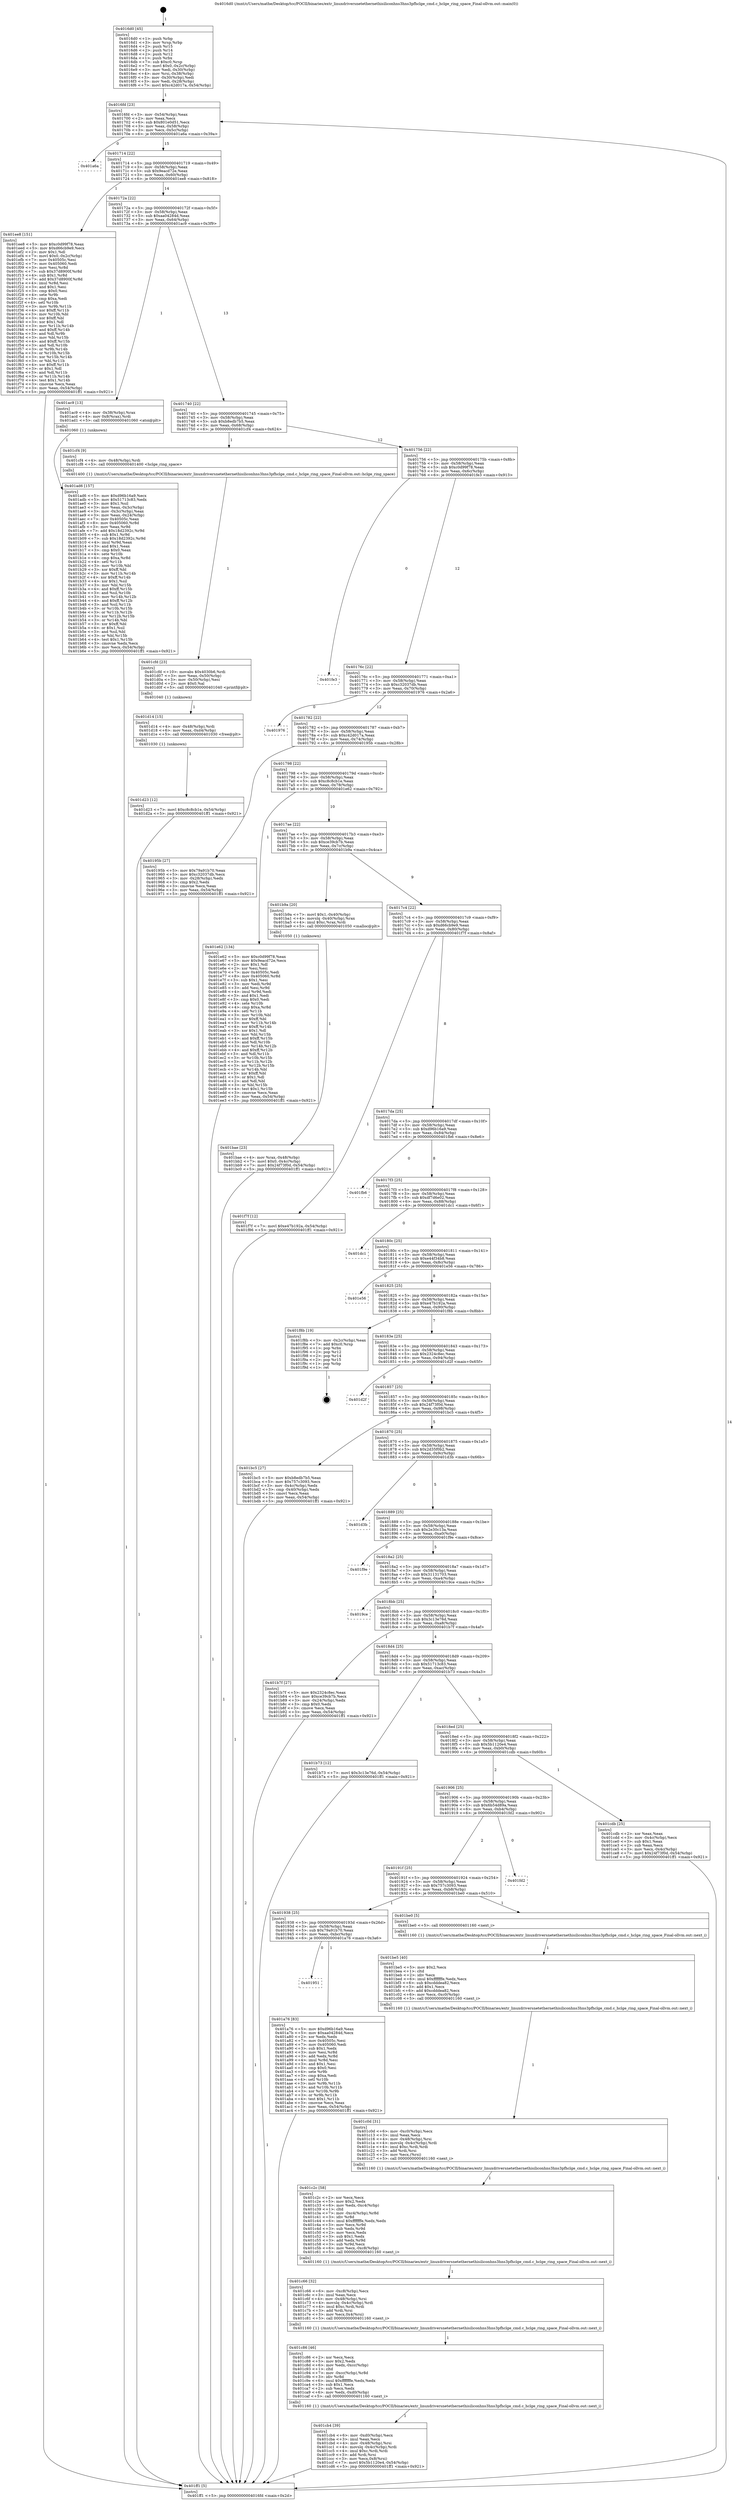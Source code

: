 digraph "0x4016d0" {
  label = "0x4016d0 (/mnt/c/Users/mathe/Desktop/tcc/POCII/binaries/extr_linuxdriversnetethernethisiliconhns3hns3pfhclge_cmd.c_hclge_ring_space_Final-ollvm.out::main(0))"
  labelloc = "t"
  node[shape=record]

  Entry [label="",width=0.3,height=0.3,shape=circle,fillcolor=black,style=filled]
  "0x4016fd" [label="{
     0x4016fd [23]\l
     | [instrs]\l
     &nbsp;&nbsp;0x4016fd \<+3\>: mov -0x54(%rbp),%eax\l
     &nbsp;&nbsp;0x401700 \<+2\>: mov %eax,%ecx\l
     &nbsp;&nbsp;0x401702 \<+6\>: sub $0x801e0d51,%ecx\l
     &nbsp;&nbsp;0x401708 \<+3\>: mov %eax,-0x58(%rbp)\l
     &nbsp;&nbsp;0x40170b \<+3\>: mov %ecx,-0x5c(%rbp)\l
     &nbsp;&nbsp;0x40170e \<+6\>: je 0000000000401a6a \<main+0x39a\>\l
  }"]
  "0x401a6a" [label="{
     0x401a6a\l
  }", style=dashed]
  "0x401714" [label="{
     0x401714 [22]\l
     | [instrs]\l
     &nbsp;&nbsp;0x401714 \<+5\>: jmp 0000000000401719 \<main+0x49\>\l
     &nbsp;&nbsp;0x401719 \<+3\>: mov -0x58(%rbp),%eax\l
     &nbsp;&nbsp;0x40171c \<+5\>: sub $0x9eacd72e,%eax\l
     &nbsp;&nbsp;0x401721 \<+3\>: mov %eax,-0x60(%rbp)\l
     &nbsp;&nbsp;0x401724 \<+6\>: je 0000000000401ee8 \<main+0x818\>\l
  }"]
  Exit [label="",width=0.3,height=0.3,shape=circle,fillcolor=black,style=filled,peripheries=2]
  "0x401ee8" [label="{
     0x401ee8 [151]\l
     | [instrs]\l
     &nbsp;&nbsp;0x401ee8 \<+5\>: mov $0xc0d99f78,%eax\l
     &nbsp;&nbsp;0x401eed \<+5\>: mov $0xd66cb9e9,%ecx\l
     &nbsp;&nbsp;0x401ef2 \<+2\>: mov $0x1,%dl\l
     &nbsp;&nbsp;0x401ef4 \<+7\>: movl $0x0,-0x2c(%rbp)\l
     &nbsp;&nbsp;0x401efb \<+7\>: mov 0x40505c,%esi\l
     &nbsp;&nbsp;0x401f02 \<+7\>: mov 0x405060,%edi\l
     &nbsp;&nbsp;0x401f09 \<+3\>: mov %esi,%r8d\l
     &nbsp;&nbsp;0x401f0c \<+7\>: sub $0x37d8900f,%r8d\l
     &nbsp;&nbsp;0x401f13 \<+4\>: sub $0x1,%r8d\l
     &nbsp;&nbsp;0x401f17 \<+7\>: add $0x37d8900f,%r8d\l
     &nbsp;&nbsp;0x401f1e \<+4\>: imul %r8d,%esi\l
     &nbsp;&nbsp;0x401f22 \<+3\>: and $0x1,%esi\l
     &nbsp;&nbsp;0x401f25 \<+3\>: cmp $0x0,%esi\l
     &nbsp;&nbsp;0x401f28 \<+4\>: sete %r9b\l
     &nbsp;&nbsp;0x401f2c \<+3\>: cmp $0xa,%edi\l
     &nbsp;&nbsp;0x401f2f \<+4\>: setl %r10b\l
     &nbsp;&nbsp;0x401f33 \<+3\>: mov %r9b,%r11b\l
     &nbsp;&nbsp;0x401f36 \<+4\>: xor $0xff,%r11b\l
     &nbsp;&nbsp;0x401f3a \<+3\>: mov %r10b,%bl\l
     &nbsp;&nbsp;0x401f3d \<+3\>: xor $0xff,%bl\l
     &nbsp;&nbsp;0x401f40 \<+3\>: xor $0x1,%dl\l
     &nbsp;&nbsp;0x401f43 \<+3\>: mov %r11b,%r14b\l
     &nbsp;&nbsp;0x401f46 \<+4\>: and $0xff,%r14b\l
     &nbsp;&nbsp;0x401f4a \<+3\>: and %dl,%r9b\l
     &nbsp;&nbsp;0x401f4d \<+3\>: mov %bl,%r15b\l
     &nbsp;&nbsp;0x401f50 \<+4\>: and $0xff,%r15b\l
     &nbsp;&nbsp;0x401f54 \<+3\>: and %dl,%r10b\l
     &nbsp;&nbsp;0x401f57 \<+3\>: or %r9b,%r14b\l
     &nbsp;&nbsp;0x401f5a \<+3\>: or %r10b,%r15b\l
     &nbsp;&nbsp;0x401f5d \<+3\>: xor %r15b,%r14b\l
     &nbsp;&nbsp;0x401f60 \<+3\>: or %bl,%r11b\l
     &nbsp;&nbsp;0x401f63 \<+4\>: xor $0xff,%r11b\l
     &nbsp;&nbsp;0x401f67 \<+3\>: or $0x1,%dl\l
     &nbsp;&nbsp;0x401f6a \<+3\>: and %dl,%r11b\l
     &nbsp;&nbsp;0x401f6d \<+3\>: or %r11b,%r14b\l
     &nbsp;&nbsp;0x401f70 \<+4\>: test $0x1,%r14b\l
     &nbsp;&nbsp;0x401f74 \<+3\>: cmovne %ecx,%eax\l
     &nbsp;&nbsp;0x401f77 \<+3\>: mov %eax,-0x54(%rbp)\l
     &nbsp;&nbsp;0x401f7a \<+5\>: jmp 0000000000401ff1 \<main+0x921\>\l
  }"]
  "0x40172a" [label="{
     0x40172a [22]\l
     | [instrs]\l
     &nbsp;&nbsp;0x40172a \<+5\>: jmp 000000000040172f \<main+0x5f\>\l
     &nbsp;&nbsp;0x40172f \<+3\>: mov -0x58(%rbp),%eax\l
     &nbsp;&nbsp;0x401732 \<+5\>: sub $0xaa04284d,%eax\l
     &nbsp;&nbsp;0x401737 \<+3\>: mov %eax,-0x64(%rbp)\l
     &nbsp;&nbsp;0x40173a \<+6\>: je 0000000000401ac9 \<main+0x3f9\>\l
  }"]
  "0x401d23" [label="{
     0x401d23 [12]\l
     | [instrs]\l
     &nbsp;&nbsp;0x401d23 \<+7\>: movl $0xc8c8cb1e,-0x54(%rbp)\l
     &nbsp;&nbsp;0x401d2a \<+5\>: jmp 0000000000401ff1 \<main+0x921\>\l
  }"]
  "0x401ac9" [label="{
     0x401ac9 [13]\l
     | [instrs]\l
     &nbsp;&nbsp;0x401ac9 \<+4\>: mov -0x38(%rbp),%rax\l
     &nbsp;&nbsp;0x401acd \<+4\>: mov 0x8(%rax),%rdi\l
     &nbsp;&nbsp;0x401ad1 \<+5\>: call 0000000000401060 \<atoi@plt\>\l
     | [calls]\l
     &nbsp;&nbsp;0x401060 \{1\} (unknown)\l
  }"]
  "0x401740" [label="{
     0x401740 [22]\l
     | [instrs]\l
     &nbsp;&nbsp;0x401740 \<+5\>: jmp 0000000000401745 \<main+0x75\>\l
     &nbsp;&nbsp;0x401745 \<+3\>: mov -0x58(%rbp),%eax\l
     &nbsp;&nbsp;0x401748 \<+5\>: sub $0xb8edb7b5,%eax\l
     &nbsp;&nbsp;0x40174d \<+3\>: mov %eax,-0x68(%rbp)\l
     &nbsp;&nbsp;0x401750 \<+6\>: je 0000000000401cf4 \<main+0x624\>\l
  }"]
  "0x401d14" [label="{
     0x401d14 [15]\l
     | [instrs]\l
     &nbsp;&nbsp;0x401d14 \<+4\>: mov -0x48(%rbp),%rdi\l
     &nbsp;&nbsp;0x401d18 \<+6\>: mov %eax,-0xd4(%rbp)\l
     &nbsp;&nbsp;0x401d1e \<+5\>: call 0000000000401030 \<free@plt\>\l
     | [calls]\l
     &nbsp;&nbsp;0x401030 \{1\} (unknown)\l
  }"]
  "0x401cf4" [label="{
     0x401cf4 [9]\l
     | [instrs]\l
     &nbsp;&nbsp;0x401cf4 \<+4\>: mov -0x48(%rbp),%rdi\l
     &nbsp;&nbsp;0x401cf8 \<+5\>: call 0000000000401400 \<hclge_ring_space\>\l
     | [calls]\l
     &nbsp;&nbsp;0x401400 \{1\} (/mnt/c/Users/mathe/Desktop/tcc/POCII/binaries/extr_linuxdriversnetethernethisiliconhns3hns3pfhclge_cmd.c_hclge_ring_space_Final-ollvm.out::hclge_ring_space)\l
  }"]
  "0x401756" [label="{
     0x401756 [22]\l
     | [instrs]\l
     &nbsp;&nbsp;0x401756 \<+5\>: jmp 000000000040175b \<main+0x8b\>\l
     &nbsp;&nbsp;0x40175b \<+3\>: mov -0x58(%rbp),%eax\l
     &nbsp;&nbsp;0x40175e \<+5\>: sub $0xc0d99f78,%eax\l
     &nbsp;&nbsp;0x401763 \<+3\>: mov %eax,-0x6c(%rbp)\l
     &nbsp;&nbsp;0x401766 \<+6\>: je 0000000000401fe3 \<main+0x913\>\l
  }"]
  "0x401cfd" [label="{
     0x401cfd [23]\l
     | [instrs]\l
     &nbsp;&nbsp;0x401cfd \<+10\>: movabs $0x4030b6,%rdi\l
     &nbsp;&nbsp;0x401d07 \<+3\>: mov %eax,-0x50(%rbp)\l
     &nbsp;&nbsp;0x401d0a \<+3\>: mov -0x50(%rbp),%esi\l
     &nbsp;&nbsp;0x401d0d \<+2\>: mov $0x0,%al\l
     &nbsp;&nbsp;0x401d0f \<+5\>: call 0000000000401040 \<printf@plt\>\l
     | [calls]\l
     &nbsp;&nbsp;0x401040 \{1\} (unknown)\l
  }"]
  "0x401fe3" [label="{
     0x401fe3\l
  }", style=dashed]
  "0x40176c" [label="{
     0x40176c [22]\l
     | [instrs]\l
     &nbsp;&nbsp;0x40176c \<+5\>: jmp 0000000000401771 \<main+0xa1\>\l
     &nbsp;&nbsp;0x401771 \<+3\>: mov -0x58(%rbp),%eax\l
     &nbsp;&nbsp;0x401774 \<+5\>: sub $0xc32037db,%eax\l
     &nbsp;&nbsp;0x401779 \<+3\>: mov %eax,-0x70(%rbp)\l
     &nbsp;&nbsp;0x40177c \<+6\>: je 0000000000401976 \<main+0x2a6\>\l
  }"]
  "0x401cb4" [label="{
     0x401cb4 [39]\l
     | [instrs]\l
     &nbsp;&nbsp;0x401cb4 \<+6\>: mov -0xd0(%rbp),%ecx\l
     &nbsp;&nbsp;0x401cba \<+3\>: imul %eax,%ecx\l
     &nbsp;&nbsp;0x401cbd \<+4\>: mov -0x48(%rbp),%rsi\l
     &nbsp;&nbsp;0x401cc1 \<+4\>: movslq -0x4c(%rbp),%rdi\l
     &nbsp;&nbsp;0x401cc5 \<+4\>: imul $0xc,%rdi,%rdi\l
     &nbsp;&nbsp;0x401cc9 \<+3\>: add %rdi,%rsi\l
     &nbsp;&nbsp;0x401ccc \<+3\>: mov %ecx,0x8(%rsi)\l
     &nbsp;&nbsp;0x401ccf \<+7\>: movl $0x5b1120e4,-0x54(%rbp)\l
     &nbsp;&nbsp;0x401cd6 \<+5\>: jmp 0000000000401ff1 \<main+0x921\>\l
  }"]
  "0x401976" [label="{
     0x401976\l
  }", style=dashed]
  "0x401782" [label="{
     0x401782 [22]\l
     | [instrs]\l
     &nbsp;&nbsp;0x401782 \<+5\>: jmp 0000000000401787 \<main+0xb7\>\l
     &nbsp;&nbsp;0x401787 \<+3\>: mov -0x58(%rbp),%eax\l
     &nbsp;&nbsp;0x40178a \<+5\>: sub $0xc42d017a,%eax\l
     &nbsp;&nbsp;0x40178f \<+3\>: mov %eax,-0x74(%rbp)\l
     &nbsp;&nbsp;0x401792 \<+6\>: je 000000000040195b \<main+0x28b\>\l
  }"]
  "0x401c86" [label="{
     0x401c86 [46]\l
     | [instrs]\l
     &nbsp;&nbsp;0x401c86 \<+2\>: xor %ecx,%ecx\l
     &nbsp;&nbsp;0x401c88 \<+5\>: mov $0x2,%edx\l
     &nbsp;&nbsp;0x401c8d \<+6\>: mov %edx,-0xcc(%rbp)\l
     &nbsp;&nbsp;0x401c93 \<+1\>: cltd\l
     &nbsp;&nbsp;0x401c94 \<+7\>: mov -0xcc(%rbp),%r8d\l
     &nbsp;&nbsp;0x401c9b \<+3\>: idiv %r8d\l
     &nbsp;&nbsp;0x401c9e \<+6\>: imul $0xfffffffe,%edx,%edx\l
     &nbsp;&nbsp;0x401ca4 \<+3\>: sub $0x1,%ecx\l
     &nbsp;&nbsp;0x401ca7 \<+2\>: sub %ecx,%edx\l
     &nbsp;&nbsp;0x401ca9 \<+6\>: mov %edx,-0xd0(%rbp)\l
     &nbsp;&nbsp;0x401caf \<+5\>: call 0000000000401160 \<next_i\>\l
     | [calls]\l
     &nbsp;&nbsp;0x401160 \{1\} (/mnt/c/Users/mathe/Desktop/tcc/POCII/binaries/extr_linuxdriversnetethernethisiliconhns3hns3pfhclge_cmd.c_hclge_ring_space_Final-ollvm.out::next_i)\l
  }"]
  "0x40195b" [label="{
     0x40195b [27]\l
     | [instrs]\l
     &nbsp;&nbsp;0x40195b \<+5\>: mov $0x79a91b70,%eax\l
     &nbsp;&nbsp;0x401960 \<+5\>: mov $0xc32037db,%ecx\l
     &nbsp;&nbsp;0x401965 \<+3\>: mov -0x28(%rbp),%edx\l
     &nbsp;&nbsp;0x401968 \<+3\>: cmp $0x2,%edx\l
     &nbsp;&nbsp;0x40196b \<+3\>: cmovne %ecx,%eax\l
     &nbsp;&nbsp;0x40196e \<+3\>: mov %eax,-0x54(%rbp)\l
     &nbsp;&nbsp;0x401971 \<+5\>: jmp 0000000000401ff1 \<main+0x921\>\l
  }"]
  "0x401798" [label="{
     0x401798 [22]\l
     | [instrs]\l
     &nbsp;&nbsp;0x401798 \<+5\>: jmp 000000000040179d \<main+0xcd\>\l
     &nbsp;&nbsp;0x40179d \<+3\>: mov -0x58(%rbp),%eax\l
     &nbsp;&nbsp;0x4017a0 \<+5\>: sub $0xc8c8cb1e,%eax\l
     &nbsp;&nbsp;0x4017a5 \<+3\>: mov %eax,-0x78(%rbp)\l
     &nbsp;&nbsp;0x4017a8 \<+6\>: je 0000000000401e62 \<main+0x792\>\l
  }"]
  "0x401ff1" [label="{
     0x401ff1 [5]\l
     | [instrs]\l
     &nbsp;&nbsp;0x401ff1 \<+5\>: jmp 00000000004016fd \<main+0x2d\>\l
  }"]
  "0x4016d0" [label="{
     0x4016d0 [45]\l
     | [instrs]\l
     &nbsp;&nbsp;0x4016d0 \<+1\>: push %rbp\l
     &nbsp;&nbsp;0x4016d1 \<+3\>: mov %rsp,%rbp\l
     &nbsp;&nbsp;0x4016d4 \<+2\>: push %r15\l
     &nbsp;&nbsp;0x4016d6 \<+2\>: push %r14\l
     &nbsp;&nbsp;0x4016d8 \<+2\>: push %r12\l
     &nbsp;&nbsp;0x4016da \<+1\>: push %rbx\l
     &nbsp;&nbsp;0x4016db \<+7\>: sub $0xc0,%rsp\l
     &nbsp;&nbsp;0x4016e2 \<+7\>: movl $0x0,-0x2c(%rbp)\l
     &nbsp;&nbsp;0x4016e9 \<+3\>: mov %edi,-0x30(%rbp)\l
     &nbsp;&nbsp;0x4016ec \<+4\>: mov %rsi,-0x38(%rbp)\l
     &nbsp;&nbsp;0x4016f0 \<+3\>: mov -0x30(%rbp),%edi\l
     &nbsp;&nbsp;0x4016f3 \<+3\>: mov %edi,-0x28(%rbp)\l
     &nbsp;&nbsp;0x4016f6 \<+7\>: movl $0xc42d017a,-0x54(%rbp)\l
  }"]
  "0x401c66" [label="{
     0x401c66 [32]\l
     | [instrs]\l
     &nbsp;&nbsp;0x401c66 \<+6\>: mov -0xc8(%rbp),%ecx\l
     &nbsp;&nbsp;0x401c6c \<+3\>: imul %eax,%ecx\l
     &nbsp;&nbsp;0x401c6f \<+4\>: mov -0x48(%rbp),%rsi\l
     &nbsp;&nbsp;0x401c73 \<+4\>: movslq -0x4c(%rbp),%rdi\l
     &nbsp;&nbsp;0x401c77 \<+4\>: imul $0xc,%rdi,%rdi\l
     &nbsp;&nbsp;0x401c7b \<+3\>: add %rdi,%rsi\l
     &nbsp;&nbsp;0x401c7e \<+3\>: mov %ecx,0x4(%rsi)\l
     &nbsp;&nbsp;0x401c81 \<+5\>: call 0000000000401160 \<next_i\>\l
     | [calls]\l
     &nbsp;&nbsp;0x401160 \{1\} (/mnt/c/Users/mathe/Desktop/tcc/POCII/binaries/extr_linuxdriversnetethernethisiliconhns3hns3pfhclge_cmd.c_hclge_ring_space_Final-ollvm.out::next_i)\l
  }"]
  "0x401e62" [label="{
     0x401e62 [134]\l
     | [instrs]\l
     &nbsp;&nbsp;0x401e62 \<+5\>: mov $0xc0d99f78,%eax\l
     &nbsp;&nbsp;0x401e67 \<+5\>: mov $0x9eacd72e,%ecx\l
     &nbsp;&nbsp;0x401e6c \<+2\>: mov $0x1,%dl\l
     &nbsp;&nbsp;0x401e6e \<+2\>: xor %esi,%esi\l
     &nbsp;&nbsp;0x401e70 \<+7\>: mov 0x40505c,%edi\l
     &nbsp;&nbsp;0x401e77 \<+8\>: mov 0x405060,%r8d\l
     &nbsp;&nbsp;0x401e7f \<+3\>: sub $0x1,%esi\l
     &nbsp;&nbsp;0x401e82 \<+3\>: mov %edi,%r9d\l
     &nbsp;&nbsp;0x401e85 \<+3\>: add %esi,%r9d\l
     &nbsp;&nbsp;0x401e88 \<+4\>: imul %r9d,%edi\l
     &nbsp;&nbsp;0x401e8c \<+3\>: and $0x1,%edi\l
     &nbsp;&nbsp;0x401e8f \<+3\>: cmp $0x0,%edi\l
     &nbsp;&nbsp;0x401e92 \<+4\>: sete %r10b\l
     &nbsp;&nbsp;0x401e96 \<+4\>: cmp $0xa,%r8d\l
     &nbsp;&nbsp;0x401e9a \<+4\>: setl %r11b\l
     &nbsp;&nbsp;0x401e9e \<+3\>: mov %r10b,%bl\l
     &nbsp;&nbsp;0x401ea1 \<+3\>: xor $0xff,%bl\l
     &nbsp;&nbsp;0x401ea4 \<+3\>: mov %r11b,%r14b\l
     &nbsp;&nbsp;0x401ea7 \<+4\>: xor $0xff,%r14b\l
     &nbsp;&nbsp;0x401eab \<+3\>: xor $0x1,%dl\l
     &nbsp;&nbsp;0x401eae \<+3\>: mov %bl,%r15b\l
     &nbsp;&nbsp;0x401eb1 \<+4\>: and $0xff,%r15b\l
     &nbsp;&nbsp;0x401eb5 \<+3\>: and %dl,%r10b\l
     &nbsp;&nbsp;0x401eb8 \<+3\>: mov %r14b,%r12b\l
     &nbsp;&nbsp;0x401ebb \<+4\>: and $0xff,%r12b\l
     &nbsp;&nbsp;0x401ebf \<+3\>: and %dl,%r11b\l
     &nbsp;&nbsp;0x401ec2 \<+3\>: or %r10b,%r15b\l
     &nbsp;&nbsp;0x401ec5 \<+3\>: or %r11b,%r12b\l
     &nbsp;&nbsp;0x401ec8 \<+3\>: xor %r12b,%r15b\l
     &nbsp;&nbsp;0x401ecb \<+3\>: or %r14b,%bl\l
     &nbsp;&nbsp;0x401ece \<+3\>: xor $0xff,%bl\l
     &nbsp;&nbsp;0x401ed1 \<+3\>: or $0x1,%dl\l
     &nbsp;&nbsp;0x401ed4 \<+2\>: and %dl,%bl\l
     &nbsp;&nbsp;0x401ed6 \<+3\>: or %bl,%r15b\l
     &nbsp;&nbsp;0x401ed9 \<+4\>: test $0x1,%r15b\l
     &nbsp;&nbsp;0x401edd \<+3\>: cmovne %ecx,%eax\l
     &nbsp;&nbsp;0x401ee0 \<+3\>: mov %eax,-0x54(%rbp)\l
     &nbsp;&nbsp;0x401ee3 \<+5\>: jmp 0000000000401ff1 \<main+0x921\>\l
  }"]
  "0x4017ae" [label="{
     0x4017ae [22]\l
     | [instrs]\l
     &nbsp;&nbsp;0x4017ae \<+5\>: jmp 00000000004017b3 \<main+0xe3\>\l
     &nbsp;&nbsp;0x4017b3 \<+3\>: mov -0x58(%rbp),%eax\l
     &nbsp;&nbsp;0x4017b6 \<+5\>: sub $0xce39cb7b,%eax\l
     &nbsp;&nbsp;0x4017bb \<+3\>: mov %eax,-0x7c(%rbp)\l
     &nbsp;&nbsp;0x4017be \<+6\>: je 0000000000401b9a \<main+0x4ca\>\l
  }"]
  "0x401c2c" [label="{
     0x401c2c [58]\l
     | [instrs]\l
     &nbsp;&nbsp;0x401c2c \<+2\>: xor %ecx,%ecx\l
     &nbsp;&nbsp;0x401c2e \<+5\>: mov $0x2,%edx\l
     &nbsp;&nbsp;0x401c33 \<+6\>: mov %edx,-0xc4(%rbp)\l
     &nbsp;&nbsp;0x401c39 \<+1\>: cltd\l
     &nbsp;&nbsp;0x401c3a \<+7\>: mov -0xc4(%rbp),%r8d\l
     &nbsp;&nbsp;0x401c41 \<+3\>: idiv %r8d\l
     &nbsp;&nbsp;0x401c44 \<+6\>: imul $0xfffffffe,%edx,%edx\l
     &nbsp;&nbsp;0x401c4a \<+3\>: mov %ecx,%r9d\l
     &nbsp;&nbsp;0x401c4d \<+3\>: sub %edx,%r9d\l
     &nbsp;&nbsp;0x401c50 \<+2\>: mov %ecx,%edx\l
     &nbsp;&nbsp;0x401c52 \<+3\>: sub $0x1,%edx\l
     &nbsp;&nbsp;0x401c55 \<+3\>: add %edx,%r9d\l
     &nbsp;&nbsp;0x401c58 \<+3\>: sub %r9d,%ecx\l
     &nbsp;&nbsp;0x401c5b \<+6\>: mov %ecx,-0xc8(%rbp)\l
     &nbsp;&nbsp;0x401c61 \<+5\>: call 0000000000401160 \<next_i\>\l
     | [calls]\l
     &nbsp;&nbsp;0x401160 \{1\} (/mnt/c/Users/mathe/Desktop/tcc/POCII/binaries/extr_linuxdriversnetethernethisiliconhns3hns3pfhclge_cmd.c_hclge_ring_space_Final-ollvm.out::next_i)\l
  }"]
  "0x401b9a" [label="{
     0x401b9a [20]\l
     | [instrs]\l
     &nbsp;&nbsp;0x401b9a \<+7\>: movl $0x1,-0x40(%rbp)\l
     &nbsp;&nbsp;0x401ba1 \<+4\>: movslq -0x40(%rbp),%rax\l
     &nbsp;&nbsp;0x401ba5 \<+4\>: imul $0xc,%rax,%rdi\l
     &nbsp;&nbsp;0x401ba9 \<+5\>: call 0000000000401050 \<malloc@plt\>\l
     | [calls]\l
     &nbsp;&nbsp;0x401050 \{1\} (unknown)\l
  }"]
  "0x4017c4" [label="{
     0x4017c4 [22]\l
     | [instrs]\l
     &nbsp;&nbsp;0x4017c4 \<+5\>: jmp 00000000004017c9 \<main+0xf9\>\l
     &nbsp;&nbsp;0x4017c9 \<+3\>: mov -0x58(%rbp),%eax\l
     &nbsp;&nbsp;0x4017cc \<+5\>: sub $0xd66cb9e9,%eax\l
     &nbsp;&nbsp;0x4017d1 \<+3\>: mov %eax,-0x80(%rbp)\l
     &nbsp;&nbsp;0x4017d4 \<+6\>: je 0000000000401f7f \<main+0x8af\>\l
  }"]
  "0x401c0d" [label="{
     0x401c0d [31]\l
     | [instrs]\l
     &nbsp;&nbsp;0x401c0d \<+6\>: mov -0xc0(%rbp),%ecx\l
     &nbsp;&nbsp;0x401c13 \<+3\>: imul %eax,%ecx\l
     &nbsp;&nbsp;0x401c16 \<+4\>: mov -0x48(%rbp),%rsi\l
     &nbsp;&nbsp;0x401c1a \<+4\>: movslq -0x4c(%rbp),%rdi\l
     &nbsp;&nbsp;0x401c1e \<+4\>: imul $0xc,%rdi,%rdi\l
     &nbsp;&nbsp;0x401c22 \<+3\>: add %rdi,%rsi\l
     &nbsp;&nbsp;0x401c25 \<+2\>: mov %ecx,(%rsi)\l
     &nbsp;&nbsp;0x401c27 \<+5\>: call 0000000000401160 \<next_i\>\l
     | [calls]\l
     &nbsp;&nbsp;0x401160 \{1\} (/mnt/c/Users/mathe/Desktop/tcc/POCII/binaries/extr_linuxdriversnetethernethisiliconhns3hns3pfhclge_cmd.c_hclge_ring_space_Final-ollvm.out::next_i)\l
  }"]
  "0x401f7f" [label="{
     0x401f7f [12]\l
     | [instrs]\l
     &nbsp;&nbsp;0x401f7f \<+7\>: movl $0xe47b192a,-0x54(%rbp)\l
     &nbsp;&nbsp;0x401f86 \<+5\>: jmp 0000000000401ff1 \<main+0x921\>\l
  }"]
  "0x4017da" [label="{
     0x4017da [25]\l
     | [instrs]\l
     &nbsp;&nbsp;0x4017da \<+5\>: jmp 00000000004017df \<main+0x10f\>\l
     &nbsp;&nbsp;0x4017df \<+3\>: mov -0x58(%rbp),%eax\l
     &nbsp;&nbsp;0x4017e2 \<+5\>: sub $0xd96b16a9,%eax\l
     &nbsp;&nbsp;0x4017e7 \<+6\>: mov %eax,-0x84(%rbp)\l
     &nbsp;&nbsp;0x4017ed \<+6\>: je 0000000000401fb6 \<main+0x8e6\>\l
  }"]
  "0x401be5" [label="{
     0x401be5 [40]\l
     | [instrs]\l
     &nbsp;&nbsp;0x401be5 \<+5\>: mov $0x2,%ecx\l
     &nbsp;&nbsp;0x401bea \<+1\>: cltd\l
     &nbsp;&nbsp;0x401beb \<+2\>: idiv %ecx\l
     &nbsp;&nbsp;0x401bed \<+6\>: imul $0xfffffffe,%edx,%ecx\l
     &nbsp;&nbsp;0x401bf3 \<+6\>: sub $0xcdddea82,%ecx\l
     &nbsp;&nbsp;0x401bf9 \<+3\>: add $0x1,%ecx\l
     &nbsp;&nbsp;0x401bfc \<+6\>: add $0xcdddea82,%ecx\l
     &nbsp;&nbsp;0x401c02 \<+6\>: mov %ecx,-0xc0(%rbp)\l
     &nbsp;&nbsp;0x401c08 \<+5\>: call 0000000000401160 \<next_i\>\l
     | [calls]\l
     &nbsp;&nbsp;0x401160 \{1\} (/mnt/c/Users/mathe/Desktop/tcc/POCII/binaries/extr_linuxdriversnetethernethisiliconhns3hns3pfhclge_cmd.c_hclge_ring_space_Final-ollvm.out::next_i)\l
  }"]
  "0x401fb6" [label="{
     0x401fb6\l
  }", style=dashed]
  "0x4017f3" [label="{
     0x4017f3 [25]\l
     | [instrs]\l
     &nbsp;&nbsp;0x4017f3 \<+5\>: jmp 00000000004017f8 \<main+0x128\>\l
     &nbsp;&nbsp;0x4017f8 \<+3\>: mov -0x58(%rbp),%eax\l
     &nbsp;&nbsp;0x4017fb \<+5\>: sub $0xdf7d6e02,%eax\l
     &nbsp;&nbsp;0x401800 \<+6\>: mov %eax,-0x88(%rbp)\l
     &nbsp;&nbsp;0x401806 \<+6\>: je 0000000000401dc1 \<main+0x6f1\>\l
  }"]
  "0x401bae" [label="{
     0x401bae [23]\l
     | [instrs]\l
     &nbsp;&nbsp;0x401bae \<+4\>: mov %rax,-0x48(%rbp)\l
     &nbsp;&nbsp;0x401bb2 \<+7\>: movl $0x0,-0x4c(%rbp)\l
     &nbsp;&nbsp;0x401bb9 \<+7\>: movl $0x24f73f0d,-0x54(%rbp)\l
     &nbsp;&nbsp;0x401bc0 \<+5\>: jmp 0000000000401ff1 \<main+0x921\>\l
  }"]
  "0x401dc1" [label="{
     0x401dc1\l
  }", style=dashed]
  "0x40180c" [label="{
     0x40180c [25]\l
     | [instrs]\l
     &nbsp;&nbsp;0x40180c \<+5\>: jmp 0000000000401811 \<main+0x141\>\l
     &nbsp;&nbsp;0x401811 \<+3\>: mov -0x58(%rbp),%eax\l
     &nbsp;&nbsp;0x401814 \<+5\>: sub $0xe44f34b8,%eax\l
     &nbsp;&nbsp;0x401819 \<+6\>: mov %eax,-0x8c(%rbp)\l
     &nbsp;&nbsp;0x40181f \<+6\>: je 0000000000401e56 \<main+0x786\>\l
  }"]
  "0x401ad6" [label="{
     0x401ad6 [157]\l
     | [instrs]\l
     &nbsp;&nbsp;0x401ad6 \<+5\>: mov $0xd96b16a9,%ecx\l
     &nbsp;&nbsp;0x401adb \<+5\>: mov $0x51713c83,%edx\l
     &nbsp;&nbsp;0x401ae0 \<+3\>: mov $0x1,%sil\l
     &nbsp;&nbsp;0x401ae3 \<+3\>: mov %eax,-0x3c(%rbp)\l
     &nbsp;&nbsp;0x401ae6 \<+3\>: mov -0x3c(%rbp),%eax\l
     &nbsp;&nbsp;0x401ae9 \<+3\>: mov %eax,-0x24(%rbp)\l
     &nbsp;&nbsp;0x401aec \<+7\>: mov 0x40505c,%eax\l
     &nbsp;&nbsp;0x401af3 \<+8\>: mov 0x405060,%r8d\l
     &nbsp;&nbsp;0x401afb \<+3\>: mov %eax,%r9d\l
     &nbsp;&nbsp;0x401afe \<+7\>: add $0x18d2392c,%r9d\l
     &nbsp;&nbsp;0x401b05 \<+4\>: sub $0x1,%r9d\l
     &nbsp;&nbsp;0x401b09 \<+7\>: sub $0x18d2392c,%r9d\l
     &nbsp;&nbsp;0x401b10 \<+4\>: imul %r9d,%eax\l
     &nbsp;&nbsp;0x401b14 \<+3\>: and $0x1,%eax\l
     &nbsp;&nbsp;0x401b17 \<+3\>: cmp $0x0,%eax\l
     &nbsp;&nbsp;0x401b1a \<+4\>: sete %r10b\l
     &nbsp;&nbsp;0x401b1e \<+4\>: cmp $0xa,%r8d\l
     &nbsp;&nbsp;0x401b22 \<+4\>: setl %r11b\l
     &nbsp;&nbsp;0x401b26 \<+3\>: mov %r10b,%bl\l
     &nbsp;&nbsp;0x401b29 \<+3\>: xor $0xff,%bl\l
     &nbsp;&nbsp;0x401b2c \<+3\>: mov %r11b,%r14b\l
     &nbsp;&nbsp;0x401b2f \<+4\>: xor $0xff,%r14b\l
     &nbsp;&nbsp;0x401b33 \<+4\>: xor $0x1,%sil\l
     &nbsp;&nbsp;0x401b37 \<+3\>: mov %bl,%r15b\l
     &nbsp;&nbsp;0x401b3a \<+4\>: and $0xff,%r15b\l
     &nbsp;&nbsp;0x401b3e \<+3\>: and %sil,%r10b\l
     &nbsp;&nbsp;0x401b41 \<+3\>: mov %r14b,%r12b\l
     &nbsp;&nbsp;0x401b44 \<+4\>: and $0xff,%r12b\l
     &nbsp;&nbsp;0x401b48 \<+3\>: and %sil,%r11b\l
     &nbsp;&nbsp;0x401b4b \<+3\>: or %r10b,%r15b\l
     &nbsp;&nbsp;0x401b4e \<+3\>: or %r11b,%r12b\l
     &nbsp;&nbsp;0x401b51 \<+3\>: xor %r12b,%r15b\l
     &nbsp;&nbsp;0x401b54 \<+3\>: or %r14b,%bl\l
     &nbsp;&nbsp;0x401b57 \<+3\>: xor $0xff,%bl\l
     &nbsp;&nbsp;0x401b5a \<+4\>: or $0x1,%sil\l
     &nbsp;&nbsp;0x401b5e \<+3\>: and %sil,%bl\l
     &nbsp;&nbsp;0x401b61 \<+3\>: or %bl,%r15b\l
     &nbsp;&nbsp;0x401b64 \<+4\>: test $0x1,%r15b\l
     &nbsp;&nbsp;0x401b68 \<+3\>: cmovne %edx,%ecx\l
     &nbsp;&nbsp;0x401b6b \<+3\>: mov %ecx,-0x54(%rbp)\l
     &nbsp;&nbsp;0x401b6e \<+5\>: jmp 0000000000401ff1 \<main+0x921\>\l
  }"]
  "0x401e56" [label="{
     0x401e56\l
  }", style=dashed]
  "0x401825" [label="{
     0x401825 [25]\l
     | [instrs]\l
     &nbsp;&nbsp;0x401825 \<+5\>: jmp 000000000040182a \<main+0x15a\>\l
     &nbsp;&nbsp;0x40182a \<+3\>: mov -0x58(%rbp),%eax\l
     &nbsp;&nbsp;0x40182d \<+5\>: sub $0xe47b192a,%eax\l
     &nbsp;&nbsp;0x401832 \<+6\>: mov %eax,-0x90(%rbp)\l
     &nbsp;&nbsp;0x401838 \<+6\>: je 0000000000401f8b \<main+0x8bb\>\l
  }"]
  "0x401951" [label="{
     0x401951\l
  }", style=dashed]
  "0x401f8b" [label="{
     0x401f8b [19]\l
     | [instrs]\l
     &nbsp;&nbsp;0x401f8b \<+3\>: mov -0x2c(%rbp),%eax\l
     &nbsp;&nbsp;0x401f8e \<+7\>: add $0xc0,%rsp\l
     &nbsp;&nbsp;0x401f95 \<+1\>: pop %rbx\l
     &nbsp;&nbsp;0x401f96 \<+2\>: pop %r12\l
     &nbsp;&nbsp;0x401f98 \<+2\>: pop %r14\l
     &nbsp;&nbsp;0x401f9a \<+2\>: pop %r15\l
     &nbsp;&nbsp;0x401f9c \<+1\>: pop %rbp\l
     &nbsp;&nbsp;0x401f9d \<+1\>: ret\l
  }"]
  "0x40183e" [label="{
     0x40183e [25]\l
     | [instrs]\l
     &nbsp;&nbsp;0x40183e \<+5\>: jmp 0000000000401843 \<main+0x173\>\l
     &nbsp;&nbsp;0x401843 \<+3\>: mov -0x58(%rbp),%eax\l
     &nbsp;&nbsp;0x401846 \<+5\>: sub $0x2324c8ec,%eax\l
     &nbsp;&nbsp;0x40184b \<+6\>: mov %eax,-0x94(%rbp)\l
     &nbsp;&nbsp;0x401851 \<+6\>: je 0000000000401d2f \<main+0x65f\>\l
  }"]
  "0x401a76" [label="{
     0x401a76 [83]\l
     | [instrs]\l
     &nbsp;&nbsp;0x401a76 \<+5\>: mov $0xd96b16a9,%eax\l
     &nbsp;&nbsp;0x401a7b \<+5\>: mov $0xaa04284d,%ecx\l
     &nbsp;&nbsp;0x401a80 \<+2\>: xor %edx,%edx\l
     &nbsp;&nbsp;0x401a82 \<+7\>: mov 0x40505c,%esi\l
     &nbsp;&nbsp;0x401a89 \<+7\>: mov 0x405060,%edi\l
     &nbsp;&nbsp;0x401a90 \<+3\>: sub $0x1,%edx\l
     &nbsp;&nbsp;0x401a93 \<+3\>: mov %esi,%r8d\l
     &nbsp;&nbsp;0x401a96 \<+3\>: add %edx,%r8d\l
     &nbsp;&nbsp;0x401a99 \<+4\>: imul %r8d,%esi\l
     &nbsp;&nbsp;0x401a9d \<+3\>: and $0x1,%esi\l
     &nbsp;&nbsp;0x401aa0 \<+3\>: cmp $0x0,%esi\l
     &nbsp;&nbsp;0x401aa3 \<+4\>: sete %r9b\l
     &nbsp;&nbsp;0x401aa7 \<+3\>: cmp $0xa,%edi\l
     &nbsp;&nbsp;0x401aaa \<+4\>: setl %r10b\l
     &nbsp;&nbsp;0x401aae \<+3\>: mov %r9b,%r11b\l
     &nbsp;&nbsp;0x401ab1 \<+3\>: and %r10b,%r11b\l
     &nbsp;&nbsp;0x401ab4 \<+3\>: xor %r10b,%r9b\l
     &nbsp;&nbsp;0x401ab7 \<+3\>: or %r9b,%r11b\l
     &nbsp;&nbsp;0x401aba \<+4\>: test $0x1,%r11b\l
     &nbsp;&nbsp;0x401abe \<+3\>: cmovne %ecx,%eax\l
     &nbsp;&nbsp;0x401ac1 \<+3\>: mov %eax,-0x54(%rbp)\l
     &nbsp;&nbsp;0x401ac4 \<+5\>: jmp 0000000000401ff1 \<main+0x921\>\l
  }"]
  "0x401d2f" [label="{
     0x401d2f\l
  }", style=dashed]
  "0x401857" [label="{
     0x401857 [25]\l
     | [instrs]\l
     &nbsp;&nbsp;0x401857 \<+5\>: jmp 000000000040185c \<main+0x18c\>\l
     &nbsp;&nbsp;0x40185c \<+3\>: mov -0x58(%rbp),%eax\l
     &nbsp;&nbsp;0x40185f \<+5\>: sub $0x24f73f0d,%eax\l
     &nbsp;&nbsp;0x401864 \<+6\>: mov %eax,-0x98(%rbp)\l
     &nbsp;&nbsp;0x40186a \<+6\>: je 0000000000401bc5 \<main+0x4f5\>\l
  }"]
  "0x401938" [label="{
     0x401938 [25]\l
     | [instrs]\l
     &nbsp;&nbsp;0x401938 \<+5\>: jmp 000000000040193d \<main+0x26d\>\l
     &nbsp;&nbsp;0x40193d \<+3\>: mov -0x58(%rbp),%eax\l
     &nbsp;&nbsp;0x401940 \<+5\>: sub $0x79a91b70,%eax\l
     &nbsp;&nbsp;0x401945 \<+6\>: mov %eax,-0xbc(%rbp)\l
     &nbsp;&nbsp;0x40194b \<+6\>: je 0000000000401a76 \<main+0x3a6\>\l
  }"]
  "0x401bc5" [label="{
     0x401bc5 [27]\l
     | [instrs]\l
     &nbsp;&nbsp;0x401bc5 \<+5\>: mov $0xb8edb7b5,%eax\l
     &nbsp;&nbsp;0x401bca \<+5\>: mov $0x757c3093,%ecx\l
     &nbsp;&nbsp;0x401bcf \<+3\>: mov -0x4c(%rbp),%edx\l
     &nbsp;&nbsp;0x401bd2 \<+3\>: cmp -0x40(%rbp),%edx\l
     &nbsp;&nbsp;0x401bd5 \<+3\>: cmovl %ecx,%eax\l
     &nbsp;&nbsp;0x401bd8 \<+3\>: mov %eax,-0x54(%rbp)\l
     &nbsp;&nbsp;0x401bdb \<+5\>: jmp 0000000000401ff1 \<main+0x921\>\l
  }"]
  "0x401870" [label="{
     0x401870 [25]\l
     | [instrs]\l
     &nbsp;&nbsp;0x401870 \<+5\>: jmp 0000000000401875 \<main+0x1a5\>\l
     &nbsp;&nbsp;0x401875 \<+3\>: mov -0x58(%rbp),%eax\l
     &nbsp;&nbsp;0x401878 \<+5\>: sub $0x2d35f0b2,%eax\l
     &nbsp;&nbsp;0x40187d \<+6\>: mov %eax,-0x9c(%rbp)\l
     &nbsp;&nbsp;0x401883 \<+6\>: je 0000000000401d3b \<main+0x66b\>\l
  }"]
  "0x401be0" [label="{
     0x401be0 [5]\l
     | [instrs]\l
     &nbsp;&nbsp;0x401be0 \<+5\>: call 0000000000401160 \<next_i\>\l
     | [calls]\l
     &nbsp;&nbsp;0x401160 \{1\} (/mnt/c/Users/mathe/Desktop/tcc/POCII/binaries/extr_linuxdriversnetethernethisiliconhns3hns3pfhclge_cmd.c_hclge_ring_space_Final-ollvm.out::next_i)\l
  }"]
  "0x401d3b" [label="{
     0x401d3b\l
  }", style=dashed]
  "0x401889" [label="{
     0x401889 [25]\l
     | [instrs]\l
     &nbsp;&nbsp;0x401889 \<+5\>: jmp 000000000040188e \<main+0x1be\>\l
     &nbsp;&nbsp;0x40188e \<+3\>: mov -0x58(%rbp),%eax\l
     &nbsp;&nbsp;0x401891 \<+5\>: sub $0x2e30c13a,%eax\l
     &nbsp;&nbsp;0x401896 \<+6\>: mov %eax,-0xa0(%rbp)\l
     &nbsp;&nbsp;0x40189c \<+6\>: je 0000000000401f9e \<main+0x8ce\>\l
  }"]
  "0x40191f" [label="{
     0x40191f [25]\l
     | [instrs]\l
     &nbsp;&nbsp;0x40191f \<+5\>: jmp 0000000000401924 \<main+0x254\>\l
     &nbsp;&nbsp;0x401924 \<+3\>: mov -0x58(%rbp),%eax\l
     &nbsp;&nbsp;0x401927 \<+5\>: sub $0x757c3093,%eax\l
     &nbsp;&nbsp;0x40192c \<+6\>: mov %eax,-0xb8(%rbp)\l
     &nbsp;&nbsp;0x401932 \<+6\>: je 0000000000401be0 \<main+0x510\>\l
  }"]
  "0x401f9e" [label="{
     0x401f9e\l
  }", style=dashed]
  "0x4018a2" [label="{
     0x4018a2 [25]\l
     | [instrs]\l
     &nbsp;&nbsp;0x4018a2 \<+5\>: jmp 00000000004018a7 \<main+0x1d7\>\l
     &nbsp;&nbsp;0x4018a7 \<+3\>: mov -0x58(%rbp),%eax\l
     &nbsp;&nbsp;0x4018aa \<+5\>: sub $0x31131703,%eax\l
     &nbsp;&nbsp;0x4018af \<+6\>: mov %eax,-0xa4(%rbp)\l
     &nbsp;&nbsp;0x4018b5 \<+6\>: je 00000000004019ce \<main+0x2fe\>\l
  }"]
  "0x401fd2" [label="{
     0x401fd2\l
  }", style=dashed]
  "0x4019ce" [label="{
     0x4019ce\l
  }", style=dashed]
  "0x4018bb" [label="{
     0x4018bb [25]\l
     | [instrs]\l
     &nbsp;&nbsp;0x4018bb \<+5\>: jmp 00000000004018c0 \<main+0x1f0\>\l
     &nbsp;&nbsp;0x4018c0 \<+3\>: mov -0x58(%rbp),%eax\l
     &nbsp;&nbsp;0x4018c3 \<+5\>: sub $0x3c13e76d,%eax\l
     &nbsp;&nbsp;0x4018c8 \<+6\>: mov %eax,-0xa8(%rbp)\l
     &nbsp;&nbsp;0x4018ce \<+6\>: je 0000000000401b7f \<main+0x4af\>\l
  }"]
  "0x401906" [label="{
     0x401906 [25]\l
     | [instrs]\l
     &nbsp;&nbsp;0x401906 \<+5\>: jmp 000000000040190b \<main+0x23b\>\l
     &nbsp;&nbsp;0x40190b \<+3\>: mov -0x58(%rbp),%eax\l
     &nbsp;&nbsp;0x40190e \<+5\>: sub $0x6b54d89a,%eax\l
     &nbsp;&nbsp;0x401913 \<+6\>: mov %eax,-0xb4(%rbp)\l
     &nbsp;&nbsp;0x401919 \<+6\>: je 0000000000401fd2 \<main+0x902\>\l
  }"]
  "0x401b7f" [label="{
     0x401b7f [27]\l
     | [instrs]\l
     &nbsp;&nbsp;0x401b7f \<+5\>: mov $0x2324c8ec,%eax\l
     &nbsp;&nbsp;0x401b84 \<+5\>: mov $0xce39cb7b,%ecx\l
     &nbsp;&nbsp;0x401b89 \<+3\>: mov -0x24(%rbp),%edx\l
     &nbsp;&nbsp;0x401b8c \<+3\>: cmp $0x0,%edx\l
     &nbsp;&nbsp;0x401b8f \<+3\>: cmove %ecx,%eax\l
     &nbsp;&nbsp;0x401b92 \<+3\>: mov %eax,-0x54(%rbp)\l
     &nbsp;&nbsp;0x401b95 \<+5\>: jmp 0000000000401ff1 \<main+0x921\>\l
  }"]
  "0x4018d4" [label="{
     0x4018d4 [25]\l
     | [instrs]\l
     &nbsp;&nbsp;0x4018d4 \<+5\>: jmp 00000000004018d9 \<main+0x209\>\l
     &nbsp;&nbsp;0x4018d9 \<+3\>: mov -0x58(%rbp),%eax\l
     &nbsp;&nbsp;0x4018dc \<+5\>: sub $0x51713c83,%eax\l
     &nbsp;&nbsp;0x4018e1 \<+6\>: mov %eax,-0xac(%rbp)\l
     &nbsp;&nbsp;0x4018e7 \<+6\>: je 0000000000401b73 \<main+0x4a3\>\l
  }"]
  "0x401cdb" [label="{
     0x401cdb [25]\l
     | [instrs]\l
     &nbsp;&nbsp;0x401cdb \<+2\>: xor %eax,%eax\l
     &nbsp;&nbsp;0x401cdd \<+3\>: mov -0x4c(%rbp),%ecx\l
     &nbsp;&nbsp;0x401ce0 \<+3\>: sub $0x1,%eax\l
     &nbsp;&nbsp;0x401ce3 \<+2\>: sub %eax,%ecx\l
     &nbsp;&nbsp;0x401ce5 \<+3\>: mov %ecx,-0x4c(%rbp)\l
     &nbsp;&nbsp;0x401ce8 \<+7\>: movl $0x24f73f0d,-0x54(%rbp)\l
     &nbsp;&nbsp;0x401cef \<+5\>: jmp 0000000000401ff1 \<main+0x921\>\l
  }"]
  "0x401b73" [label="{
     0x401b73 [12]\l
     | [instrs]\l
     &nbsp;&nbsp;0x401b73 \<+7\>: movl $0x3c13e76d,-0x54(%rbp)\l
     &nbsp;&nbsp;0x401b7a \<+5\>: jmp 0000000000401ff1 \<main+0x921\>\l
  }"]
  "0x4018ed" [label="{
     0x4018ed [25]\l
     | [instrs]\l
     &nbsp;&nbsp;0x4018ed \<+5\>: jmp 00000000004018f2 \<main+0x222\>\l
     &nbsp;&nbsp;0x4018f2 \<+3\>: mov -0x58(%rbp),%eax\l
     &nbsp;&nbsp;0x4018f5 \<+5\>: sub $0x5b1120e4,%eax\l
     &nbsp;&nbsp;0x4018fa \<+6\>: mov %eax,-0xb0(%rbp)\l
     &nbsp;&nbsp;0x401900 \<+6\>: je 0000000000401cdb \<main+0x60b\>\l
  }"]
  Entry -> "0x4016d0" [label=" 1"]
  "0x4016fd" -> "0x401a6a" [label=" 0"]
  "0x4016fd" -> "0x401714" [label=" 15"]
  "0x401f8b" -> Exit [label=" 1"]
  "0x401714" -> "0x401ee8" [label=" 1"]
  "0x401714" -> "0x40172a" [label=" 14"]
  "0x401f7f" -> "0x401ff1" [label=" 1"]
  "0x40172a" -> "0x401ac9" [label=" 1"]
  "0x40172a" -> "0x401740" [label=" 13"]
  "0x401ee8" -> "0x401ff1" [label=" 1"]
  "0x401740" -> "0x401cf4" [label=" 1"]
  "0x401740" -> "0x401756" [label=" 12"]
  "0x401e62" -> "0x401ff1" [label=" 1"]
  "0x401756" -> "0x401fe3" [label=" 0"]
  "0x401756" -> "0x40176c" [label=" 12"]
  "0x401d23" -> "0x401ff1" [label=" 1"]
  "0x40176c" -> "0x401976" [label=" 0"]
  "0x40176c" -> "0x401782" [label=" 12"]
  "0x401d14" -> "0x401d23" [label=" 1"]
  "0x401782" -> "0x40195b" [label=" 1"]
  "0x401782" -> "0x401798" [label=" 11"]
  "0x40195b" -> "0x401ff1" [label=" 1"]
  "0x4016d0" -> "0x4016fd" [label=" 1"]
  "0x401ff1" -> "0x4016fd" [label=" 14"]
  "0x401cfd" -> "0x401d14" [label=" 1"]
  "0x401798" -> "0x401e62" [label=" 1"]
  "0x401798" -> "0x4017ae" [label=" 10"]
  "0x401cf4" -> "0x401cfd" [label=" 1"]
  "0x4017ae" -> "0x401b9a" [label=" 1"]
  "0x4017ae" -> "0x4017c4" [label=" 9"]
  "0x401cdb" -> "0x401ff1" [label=" 1"]
  "0x4017c4" -> "0x401f7f" [label=" 1"]
  "0x4017c4" -> "0x4017da" [label=" 8"]
  "0x401cb4" -> "0x401ff1" [label=" 1"]
  "0x4017da" -> "0x401fb6" [label=" 0"]
  "0x4017da" -> "0x4017f3" [label=" 8"]
  "0x401c86" -> "0x401cb4" [label=" 1"]
  "0x4017f3" -> "0x401dc1" [label=" 0"]
  "0x4017f3" -> "0x40180c" [label=" 8"]
  "0x401c66" -> "0x401c86" [label=" 1"]
  "0x40180c" -> "0x401e56" [label=" 0"]
  "0x40180c" -> "0x401825" [label=" 8"]
  "0x401c2c" -> "0x401c66" [label=" 1"]
  "0x401825" -> "0x401f8b" [label=" 1"]
  "0x401825" -> "0x40183e" [label=" 7"]
  "0x401c0d" -> "0x401c2c" [label=" 1"]
  "0x40183e" -> "0x401d2f" [label=" 0"]
  "0x40183e" -> "0x401857" [label=" 7"]
  "0x401be5" -> "0x401c0d" [label=" 1"]
  "0x401857" -> "0x401bc5" [label=" 2"]
  "0x401857" -> "0x401870" [label=" 5"]
  "0x401bc5" -> "0x401ff1" [label=" 2"]
  "0x401870" -> "0x401d3b" [label=" 0"]
  "0x401870" -> "0x401889" [label=" 5"]
  "0x401bae" -> "0x401ff1" [label=" 1"]
  "0x401889" -> "0x401f9e" [label=" 0"]
  "0x401889" -> "0x4018a2" [label=" 5"]
  "0x401b7f" -> "0x401ff1" [label=" 1"]
  "0x4018a2" -> "0x4019ce" [label=" 0"]
  "0x4018a2" -> "0x4018bb" [label=" 5"]
  "0x401b73" -> "0x401ff1" [label=" 1"]
  "0x4018bb" -> "0x401b7f" [label=" 1"]
  "0x4018bb" -> "0x4018d4" [label=" 4"]
  "0x401ac9" -> "0x401ad6" [label=" 1"]
  "0x4018d4" -> "0x401b73" [label=" 1"]
  "0x4018d4" -> "0x4018ed" [label=" 3"]
  "0x401a76" -> "0x401ff1" [label=" 1"]
  "0x4018ed" -> "0x401cdb" [label=" 1"]
  "0x4018ed" -> "0x401906" [label=" 2"]
  "0x401ad6" -> "0x401ff1" [label=" 1"]
  "0x401906" -> "0x401fd2" [label=" 0"]
  "0x401906" -> "0x40191f" [label=" 2"]
  "0x401b9a" -> "0x401bae" [label=" 1"]
  "0x40191f" -> "0x401be0" [label=" 1"]
  "0x40191f" -> "0x401938" [label=" 1"]
  "0x401be0" -> "0x401be5" [label=" 1"]
  "0x401938" -> "0x401a76" [label=" 1"]
  "0x401938" -> "0x401951" [label=" 0"]
}
